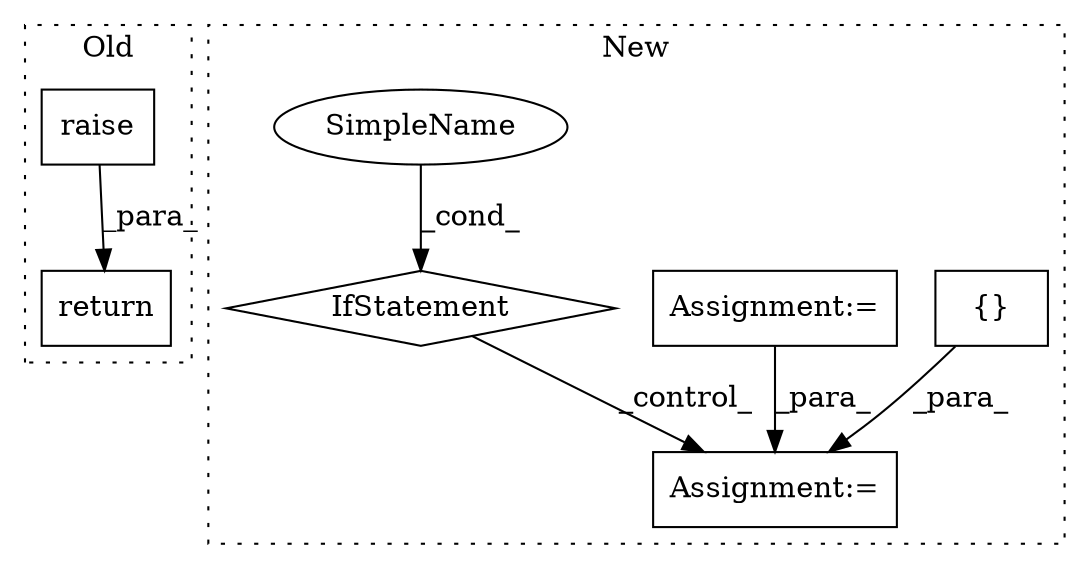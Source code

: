 digraph G {
subgraph cluster0 {
1 [label="raise" a="32" s="639" l="7" shape="box"];
5 [label="return" a="41" s="632" l="7" shape="box"];
label = "Old";
style="dotted";
}
subgraph cluster1 {
2 [label="{}" a="4" s="993" l="2" shape="box"];
3 [label="Assignment:=" a="7" s="1114" l="1" shape="box"];
4 [label="Assignment:=" a="7" s="671" l="10" shape="box"];
6 [label="IfStatement" a="25" s="1043,1057" l="4,2" shape="diamond"];
7 [label="SimpleName" a="42" s="1047" l="10" shape="ellipse"];
label = "New";
style="dotted";
}
1 -> 5 [label="_para_"];
2 -> 3 [label="_para_"];
4 -> 3 [label="_para_"];
6 -> 3 [label="_control_"];
7 -> 6 [label="_cond_"];
}